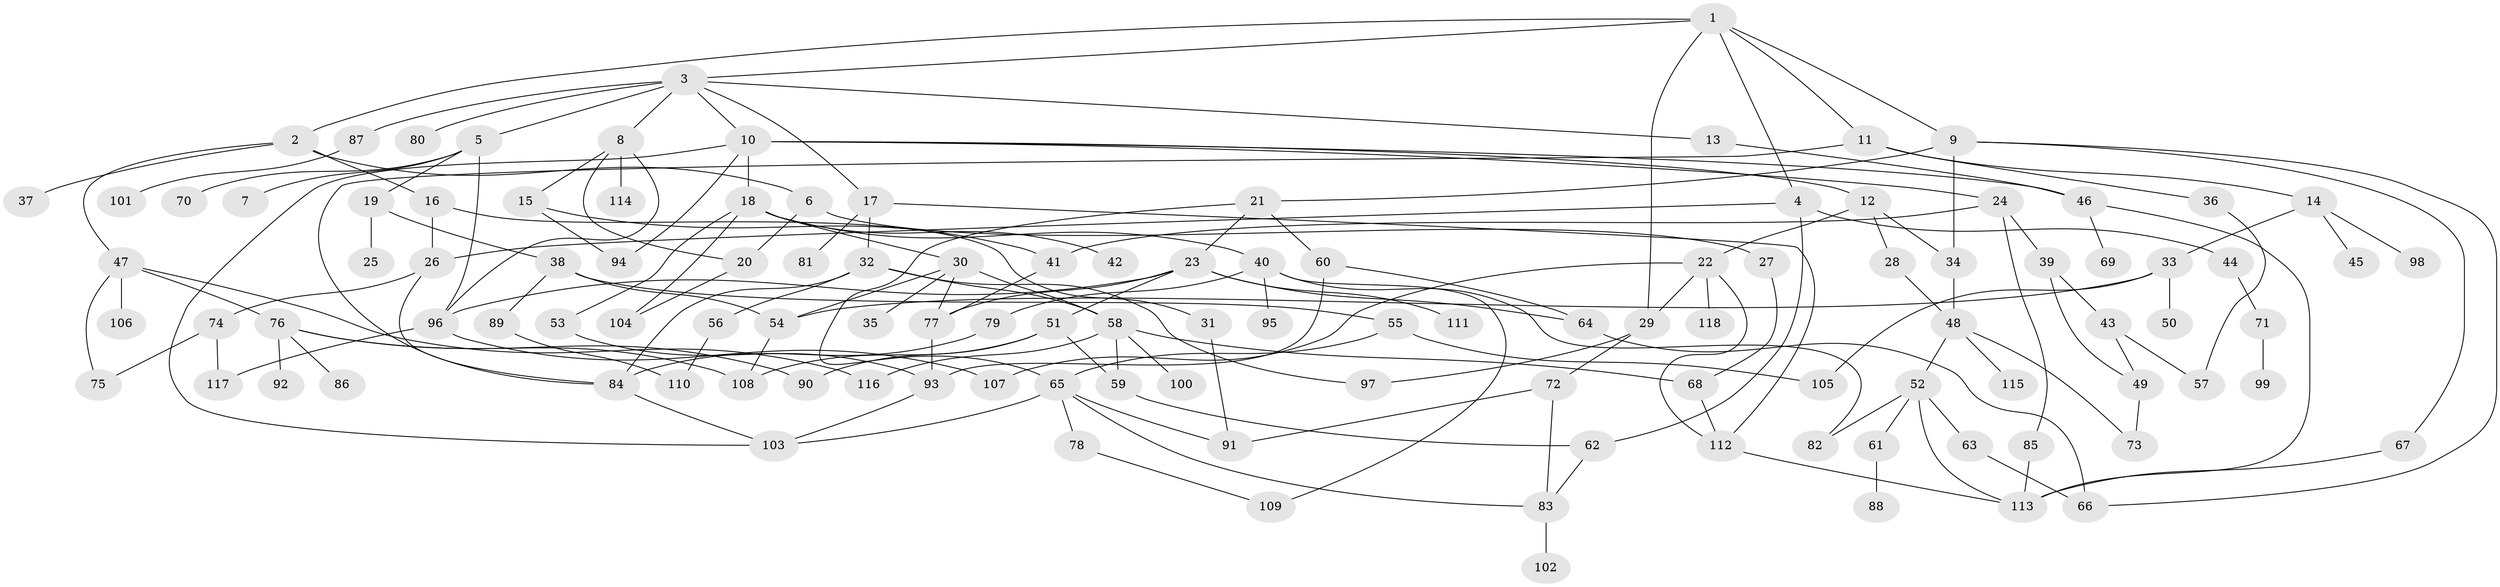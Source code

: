 // coarse degree distribution, {4: 0.2033898305084746, 8: 0.01694915254237288, 6: 0.06779661016949153, 3: 0.23728813559322035, 7: 0.06779661016949153, 2: 0.1694915254237288, 5: 0.15254237288135594, 1: 0.0847457627118644}
// Generated by graph-tools (version 1.1) at 2025/35/03/04/25 23:35:59]
// undirected, 118 vertices, 173 edges
graph export_dot {
  node [color=gray90,style=filled];
  1;
  2;
  3;
  4;
  5;
  6;
  7;
  8;
  9;
  10;
  11;
  12;
  13;
  14;
  15;
  16;
  17;
  18;
  19;
  20;
  21;
  22;
  23;
  24;
  25;
  26;
  27;
  28;
  29;
  30;
  31;
  32;
  33;
  34;
  35;
  36;
  37;
  38;
  39;
  40;
  41;
  42;
  43;
  44;
  45;
  46;
  47;
  48;
  49;
  50;
  51;
  52;
  53;
  54;
  55;
  56;
  57;
  58;
  59;
  60;
  61;
  62;
  63;
  64;
  65;
  66;
  67;
  68;
  69;
  70;
  71;
  72;
  73;
  74;
  75;
  76;
  77;
  78;
  79;
  80;
  81;
  82;
  83;
  84;
  85;
  86;
  87;
  88;
  89;
  90;
  91;
  92;
  93;
  94;
  95;
  96;
  97;
  98;
  99;
  100;
  101;
  102;
  103;
  104;
  105;
  106;
  107;
  108;
  109;
  110;
  111;
  112;
  113;
  114;
  115;
  116;
  117;
  118;
  1 -- 2;
  1 -- 3;
  1 -- 4;
  1 -- 9;
  1 -- 11;
  1 -- 29;
  2 -- 6;
  2 -- 16;
  2 -- 37;
  2 -- 47;
  3 -- 5;
  3 -- 8;
  3 -- 10;
  3 -- 13;
  3 -- 17;
  3 -- 80;
  3 -- 87;
  4 -- 26;
  4 -- 44;
  4 -- 62;
  5 -- 7;
  5 -- 19;
  5 -- 70;
  5 -- 96;
  6 -- 27;
  6 -- 20;
  8 -- 15;
  8 -- 20;
  8 -- 96;
  8 -- 114;
  9 -- 21;
  9 -- 34;
  9 -- 67;
  9 -- 66;
  10 -- 12;
  10 -- 18;
  10 -- 24;
  10 -- 46;
  10 -- 94;
  10 -- 103;
  11 -- 14;
  11 -- 36;
  11 -- 84;
  12 -- 22;
  12 -- 28;
  12 -- 34;
  13 -- 46;
  14 -- 33;
  14 -- 45;
  14 -- 98;
  15 -- 41;
  15 -- 94;
  16 -- 31;
  16 -- 26;
  17 -- 32;
  17 -- 81;
  17 -- 112;
  18 -- 30;
  18 -- 40;
  18 -- 42;
  18 -- 53;
  18 -- 104;
  19 -- 25;
  19 -- 38;
  20 -- 104;
  21 -- 23;
  21 -- 60;
  21 -- 65;
  22 -- 107;
  22 -- 112;
  22 -- 118;
  22 -- 29;
  23 -- 51;
  23 -- 111;
  23 -- 77;
  23 -- 96;
  23 -- 64;
  24 -- 39;
  24 -- 41;
  24 -- 85;
  26 -- 74;
  26 -- 84;
  27 -- 68;
  28 -- 48;
  29 -- 72;
  29 -- 97;
  30 -- 35;
  30 -- 58;
  30 -- 77;
  30 -- 54;
  31 -- 91;
  32 -- 56;
  32 -- 97;
  32 -- 58;
  32 -- 84;
  33 -- 50;
  33 -- 54;
  33 -- 105;
  34 -- 48;
  36 -- 57;
  38 -- 55;
  38 -- 89;
  38 -- 54;
  39 -- 43;
  39 -- 49;
  40 -- 79;
  40 -- 95;
  40 -- 82;
  40 -- 109;
  41 -- 77;
  43 -- 49;
  43 -- 57;
  44 -- 71;
  46 -- 69;
  46 -- 113;
  47 -- 75;
  47 -- 76;
  47 -- 106;
  47 -- 116;
  48 -- 52;
  48 -- 115;
  48 -- 73;
  49 -- 73;
  51 -- 59;
  51 -- 108;
  51 -- 90;
  52 -- 61;
  52 -- 63;
  52 -- 82;
  52 -- 113;
  53 -- 93;
  54 -- 108;
  55 -- 65;
  55 -- 105;
  56 -- 110;
  58 -- 68;
  58 -- 100;
  58 -- 59;
  58 -- 116;
  59 -- 62;
  60 -- 64;
  60 -- 93;
  61 -- 88;
  62 -- 83;
  63 -- 66;
  64 -- 66;
  65 -- 78;
  65 -- 83;
  65 -- 91;
  65 -- 103;
  67 -- 113;
  68 -- 112;
  71 -- 99;
  72 -- 83;
  72 -- 91;
  74 -- 117;
  74 -- 75;
  76 -- 86;
  76 -- 90;
  76 -- 92;
  76 -- 108;
  77 -- 93;
  78 -- 109;
  79 -- 84;
  83 -- 102;
  84 -- 103;
  85 -- 113;
  87 -- 101;
  89 -- 110;
  93 -- 103;
  96 -- 117;
  96 -- 107;
  112 -- 113;
}
